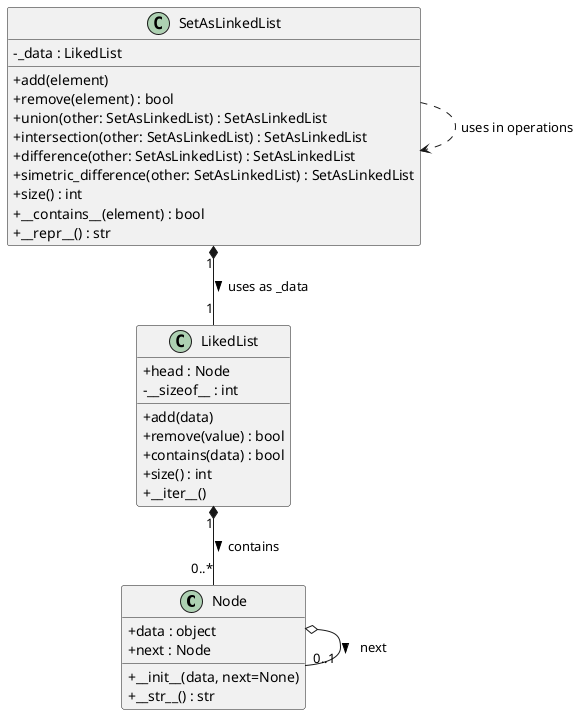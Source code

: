 @startuml
' Diagrama de clases para la implementación de Set con Linked List

skinparam classAttributeIconSize 0
hide empty members

class Node {
  + data : object
  + next : Node
  + __init__(data, next=None)
  + __str__() : str
}

class LikedList {
  + head : Node
  - __sizeof__ : int
  + add(data)
  + remove(value) : bool
  + contains(data) : bool
  + size() : int
  + __iter__()
}

class SetAsLinkedList {
  - _data : LikedList
  + add(element)
  + remove(element) : bool
  + union(other: SetAsLinkedList) : SetAsLinkedList
  + intersection(other: SetAsLinkedList) : SetAsLinkedList
  + difference(other: SetAsLinkedList) : SetAsLinkedList
  + simetric_difference(other: SetAsLinkedList) : SetAsLinkedList
  + size() : int
  + __contains__(element) : bool
  + __repr__() : str
}

' --- Relaciones ---

' Un SetAsLinkedList ESTÁ COMPUESTO por una LikedList
SetAsLinkedList "1" *-- "1" LikedList : uses as _data >

' Una LikedList ESTÁ COMPUESTA por Nodos
LikedList "1" *-- "0..*" Node : contains >

' Un Nodo puede apuntar a otro Nodo
Node o-- "0..1" Node : next >

' SetAsLinkedList depende de sí mismo para las operaciones de conjuntos
SetAsLinkedList ..> SetAsLinkedList : uses in operations

@enduml